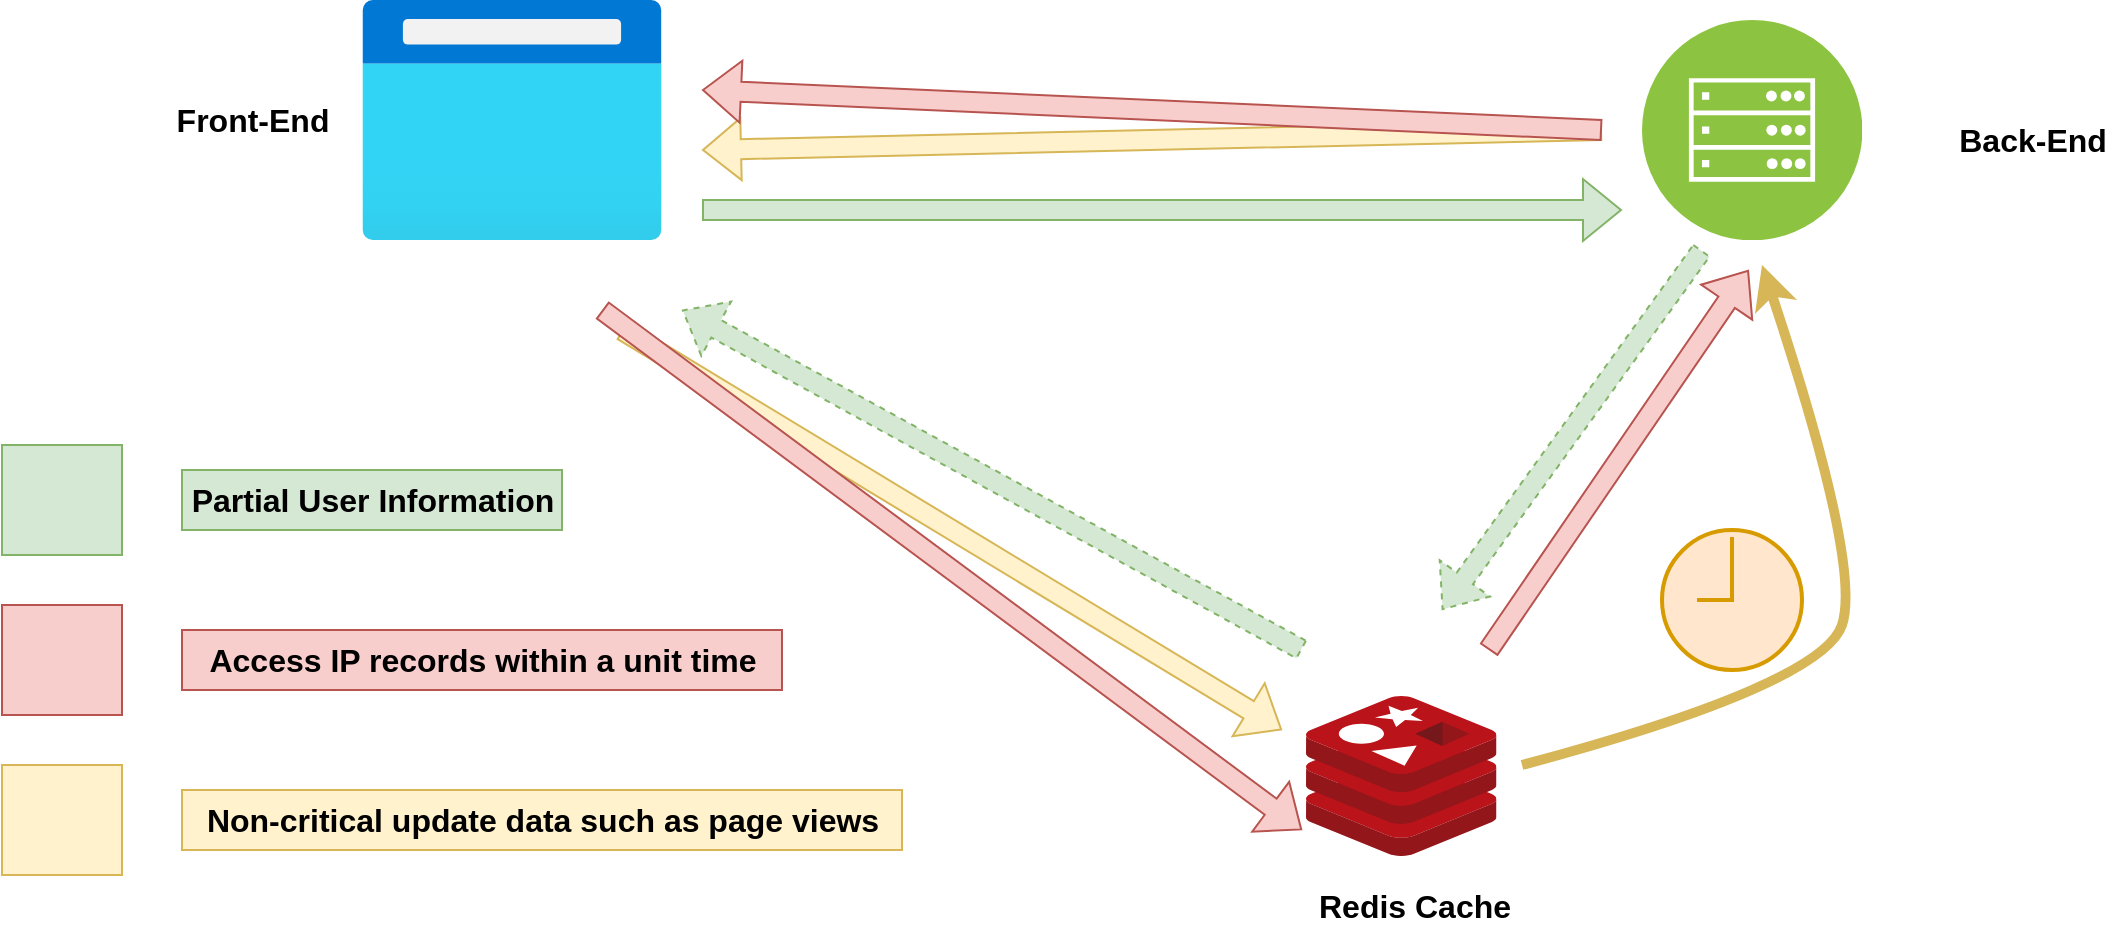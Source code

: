 <mxfile version="24.7.17">
  <diagram name="第 1 页" id="F2hV8SEWD4lgGmumxjRF">
    <mxGraphModel dx="1690" dy="629" grid="0" gridSize="10" guides="1" tooltips="1" connect="1" arrows="0" fold="1" page="0" pageScale="1" pageWidth="1169" pageHeight="827" math="0" shadow="0">
      <root>
        <mxCell id="0" />
        <mxCell id="1" parent="0" />
        <mxCell id="-4jC8JnQ5iPbDwWOIHU0-1" value="" style="image;sketch=0;aspect=fixed;html=1;points=[];align=center;fontSize=16;image=img/lib/mscae/Cache_Redis_Product.svg;fontStyle=1" vertex="1" parent="1">
          <mxGeometry x="532" y="383" width="95.23" height="80" as="geometry" />
        </mxCell>
        <mxCell id="-4jC8JnQ5iPbDwWOIHU0-4" value="" style="image;aspect=fixed;perimeter=ellipsePerimeter;html=1;align=center;shadow=0;dashed=0;fontColor=#4277BB;labelBackgroundColor=default;fontSize=16;spacingTop=3;image=img/lib/ibm/infrastructure/mobile_backend.svg;fontStyle=1" vertex="1" parent="1">
          <mxGeometry x="700" y="45" width="110" height="110" as="geometry" />
        </mxCell>
        <mxCell id="-4jC8JnQ5iPbDwWOIHU0-5" value="" style="image;aspect=fixed;html=1;points=[];align=center;fontSize=16;image=img/lib/azure2/general/Browser.svg;fontStyle=1" vertex="1" parent="1">
          <mxGeometry x="60" y="35" width="150" height="120" as="geometry" />
        </mxCell>
        <mxCell id="-4jC8JnQ5iPbDwWOIHU0-6" value="Front-End" style="text;html=1;align=center;verticalAlign=middle;resizable=0;points=[];autosize=1;strokeColor=none;fillColor=none;fontSize=16;fontStyle=1" vertex="1" parent="1">
          <mxGeometry x="-40" y="80" width="90" height="30" as="geometry" />
        </mxCell>
        <mxCell id="-4jC8JnQ5iPbDwWOIHU0-7" value="Back-End" style="text;html=1;align=center;verticalAlign=middle;resizable=0;points=[];autosize=1;strokeColor=none;fillColor=none;fontSize=16;fontStyle=1" vertex="1" parent="1">
          <mxGeometry x="850" y="90" width="90" height="30" as="geometry" />
        </mxCell>
        <mxCell id="-4jC8JnQ5iPbDwWOIHU0-8" value="Redis Cache" style="text;html=1;align=center;verticalAlign=middle;resizable=0;points=[];autosize=1;strokeColor=none;fillColor=none;fontSize=16;fontStyle=1" vertex="1" parent="1">
          <mxGeometry x="526" y="472.5" width="120" height="30" as="geometry" />
        </mxCell>
        <mxCell id="-4jC8JnQ5iPbDwWOIHU0-10" value="" style="shape=flexArrow;endArrow=classic;html=1;rounded=0;fontSize=16;fontStyle=1;fillColor=#d5e8d4;strokeColor=#82b366;" edge="1" parent="1">
          <mxGeometry width="50" height="50" relative="1" as="geometry">
            <mxPoint x="230" y="140" as="sourcePoint" />
            <mxPoint x="690" y="140" as="targetPoint" />
          </mxGeometry>
        </mxCell>
        <mxCell id="-4jC8JnQ5iPbDwWOIHU0-11" value="Partial User Information" style="text;html=1;align=center;verticalAlign=middle;resizable=0;points=[];autosize=1;strokeColor=#82b366;fillColor=#d5e8d4;fontSize=16;fontStyle=1" vertex="1" parent="1">
          <mxGeometry x="-30" y="270" width="190" height="30" as="geometry" />
        </mxCell>
        <mxCell id="-4jC8JnQ5iPbDwWOIHU0-12" value="" style="shape=flexArrow;endArrow=classic;html=1;rounded=0;dashed=1;fontSize=16;fontStyle=1;fillColor=#d5e8d4;strokeColor=#82b366;" edge="1" parent="1">
          <mxGeometry width="50" height="50" relative="1" as="geometry">
            <mxPoint x="730" y="160" as="sourcePoint" />
            <mxPoint x="600" y="340" as="targetPoint" />
          </mxGeometry>
        </mxCell>
        <mxCell id="-4jC8JnQ5iPbDwWOIHU0-13" value="" style="shape=flexArrow;endArrow=classic;html=1;rounded=0;dashed=1;strokeColor=#82b366;fontSize=16;fontStyle=1;fillColor=#d5e8d4;" edge="1" parent="1">
          <mxGeometry width="50" height="50" relative="1" as="geometry">
            <mxPoint x="530" y="360" as="sourcePoint" />
            <mxPoint x="220" y="190" as="targetPoint" />
          </mxGeometry>
        </mxCell>
        <mxCell id="-4jC8JnQ5iPbDwWOIHU0-14" value="" style="shape=flexArrow;endArrow=classic;html=1;rounded=0;fontSize=16;fontStyle=1;fillColor=#fff2cc;strokeColor=#d6b656;" edge="1" parent="1">
          <mxGeometry width="50" height="50" relative="1" as="geometry">
            <mxPoint x="190" y="200" as="sourcePoint" />
            <mxPoint x="520" y="400" as="targetPoint" />
          </mxGeometry>
        </mxCell>
        <mxCell id="-4jC8JnQ5iPbDwWOIHU0-15" value="" style="shape=flexArrow;endArrow=classic;html=1;rounded=0;fontSize=16;fontStyle=1;fillColor=#f8cecc;strokeColor=#b85450;" edge="1" parent="1">
          <mxGeometry width="50" height="50" relative="1" as="geometry">
            <mxPoint x="623.33" y="360" as="sourcePoint" />
            <mxPoint x="753.33" y="170" as="targetPoint" />
          </mxGeometry>
        </mxCell>
        <mxCell id="-4jC8JnQ5iPbDwWOIHU0-16" value="" style="shape=flexArrow;endArrow=classic;html=1;rounded=0;fontSize=16;fontStyle=1;fillColor=#fff2cc;strokeColor=#d6b656;" edge="1" parent="1">
          <mxGeometry width="50" height="50" relative="1" as="geometry">
            <mxPoint x="680" y="100" as="sourcePoint" />
            <mxPoint x="230" y="110" as="targetPoint" />
          </mxGeometry>
        </mxCell>
        <mxCell id="-4jC8JnQ5iPbDwWOIHU0-17" value="" style="shape=flexArrow;endArrow=classic;html=1;rounded=0;fontSize=16;fontStyle=1;fillColor=#f8cecc;strokeColor=#b85450;" edge="1" parent="1">
          <mxGeometry width="50" height="50" relative="1" as="geometry">
            <mxPoint x="180" y="190" as="sourcePoint" />
            <mxPoint x="530" y="450" as="targetPoint" />
          </mxGeometry>
        </mxCell>
        <mxCell id="-4jC8JnQ5iPbDwWOIHU0-19" value="" style="curved=1;endArrow=classic;html=1;rounded=0;strokeWidth=5;fontSize=16;fontStyle=1;fillColor=#fff2cc;strokeColor=#d6b656;" edge="1" parent="1">
          <mxGeometry width="50" height="50" relative="1" as="geometry">
            <mxPoint x="640" y="417.5" as="sourcePoint" />
            <mxPoint x="760" y="167.5" as="targetPoint" />
            <Array as="points">
              <mxPoint x="790" y="377.5" />
              <mxPoint x="810" y="317.5" />
            </Array>
          </mxGeometry>
        </mxCell>
        <mxCell id="-4jC8JnQ5iPbDwWOIHU0-20" value="" style="html=1;verticalLabelPosition=bottom;align=center;labelBackgroundColor=#ffffff;verticalAlign=top;strokeWidth=2;strokeColor=#d79b00;shadow=0;dashed=0;shape=mxgraph.ios7.icons.clock;fontSize=16;fontStyle=1;fillColor=#ffe6cc;" vertex="1" parent="1">
          <mxGeometry x="710" y="300" width="70" height="70" as="geometry" />
        </mxCell>
        <mxCell id="-4jC8JnQ5iPbDwWOIHU0-21" value="" style="shape=flexArrow;endArrow=classic;html=1;rounded=0;fontSize=16;fontStyle=1;fillColor=#f8cecc;strokeColor=#b85450;" edge="1" parent="1">
          <mxGeometry width="50" height="50" relative="1" as="geometry">
            <mxPoint x="680" y="100" as="sourcePoint" />
            <mxPoint x="230" y="80" as="targetPoint" />
          </mxGeometry>
        </mxCell>
        <mxCell id="-4jC8JnQ5iPbDwWOIHU0-22" value="&lt;font style=&quot;font-size: 16px;&quot;&gt;&lt;b&gt;Non-critical update data such as page views&lt;/b&gt;&lt;/font&gt;" style="text;html=1;align=center;verticalAlign=middle;resizable=0;points=[];autosize=1;strokeColor=#d6b656;fillColor=#fff2cc;" vertex="1" parent="1">
          <mxGeometry x="-30" y="430" width="360" height="30" as="geometry" />
        </mxCell>
        <mxCell id="-4jC8JnQ5iPbDwWOIHU0-23" value="&lt;font style=&quot;font-size: 16px;&quot;&gt;&lt;b&gt;Access IP records within a unit time&lt;/b&gt;&lt;/font&gt;" style="text;html=1;align=center;verticalAlign=middle;resizable=0;points=[];autosize=1;strokeColor=#b85450;fillColor=#f8cecc;" vertex="1" parent="1">
          <mxGeometry x="-30" y="350" width="300" height="30" as="geometry" />
        </mxCell>
        <mxCell id="-4jC8JnQ5iPbDwWOIHU0-25" value="" style="whiteSpace=wrap;html=1;fillColor=#d5e8d4;strokeColor=#82b366;" vertex="1" parent="1">
          <mxGeometry x="-120" y="257.5" width="60" height="55" as="geometry" />
        </mxCell>
        <mxCell id="-4jC8JnQ5iPbDwWOIHU0-27" value="" style="whiteSpace=wrap;html=1;fillColor=#f8cecc;strokeColor=#b85450;" vertex="1" parent="1">
          <mxGeometry x="-120" y="337.5" width="60" height="55" as="geometry" />
        </mxCell>
        <mxCell id="-4jC8JnQ5iPbDwWOIHU0-28" value="" style="whiteSpace=wrap;html=1;fillColor=#fff2cc;strokeColor=#d6b656;" vertex="1" parent="1">
          <mxGeometry x="-120" y="417.5" width="60" height="55" as="geometry" />
        </mxCell>
      </root>
    </mxGraphModel>
  </diagram>
</mxfile>
